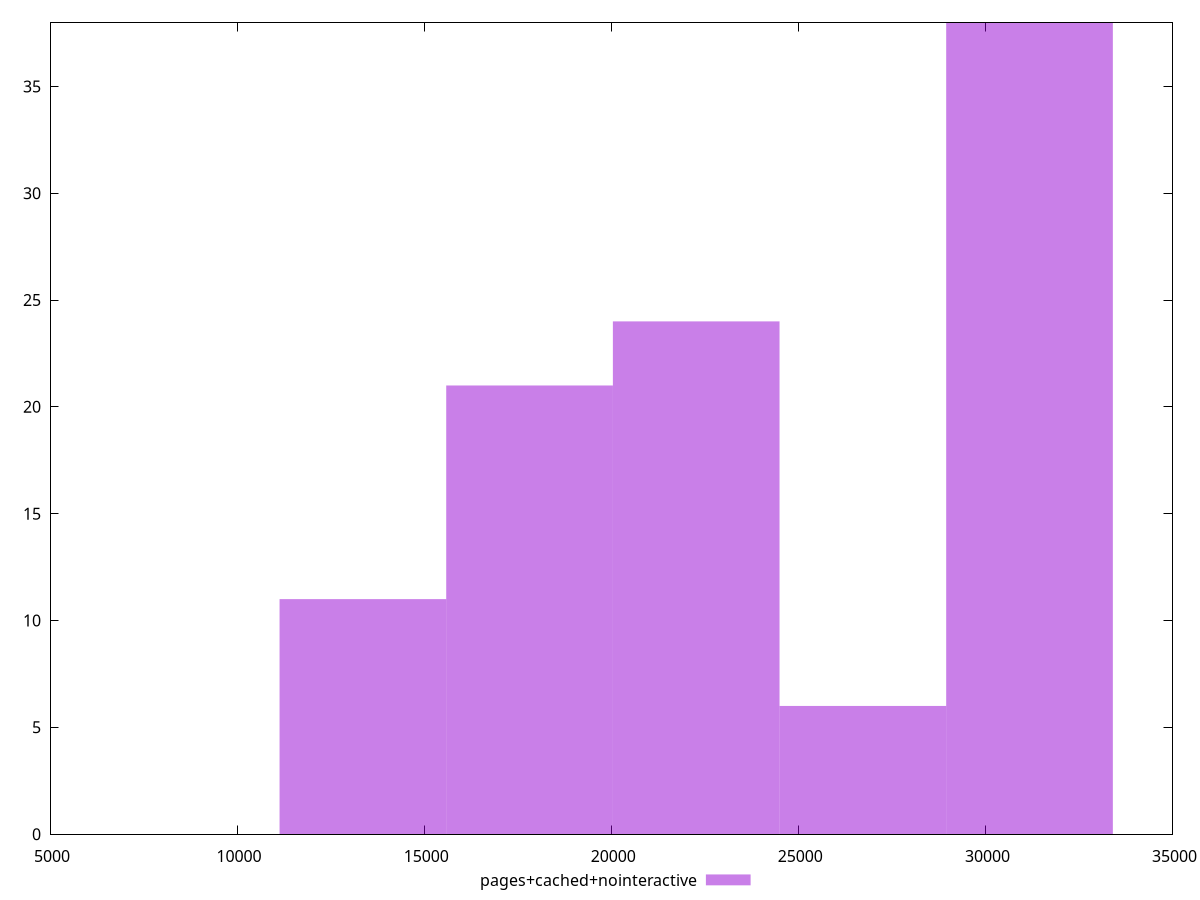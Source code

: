 $_pagesCachedNointeractive <<EOF
13362.353748209694 11
17816.471664279594 21
31178.82541248929 38
22270.589580349493 24
26724.70749641939 6
EOF
set key outside below
set terminal pngcairo
set output "report_00004_2020-11-02T20-21-41.718Z/largest-contentful-paint/pages+cached+nointeractive//raw_hist.png"
set yrange [0:38]
set boxwidth 4454.1179160698985
set style fill transparent solid 0.5 noborder
plot $_pagesCachedNointeractive title "pages+cached+nointeractive" with boxes ,